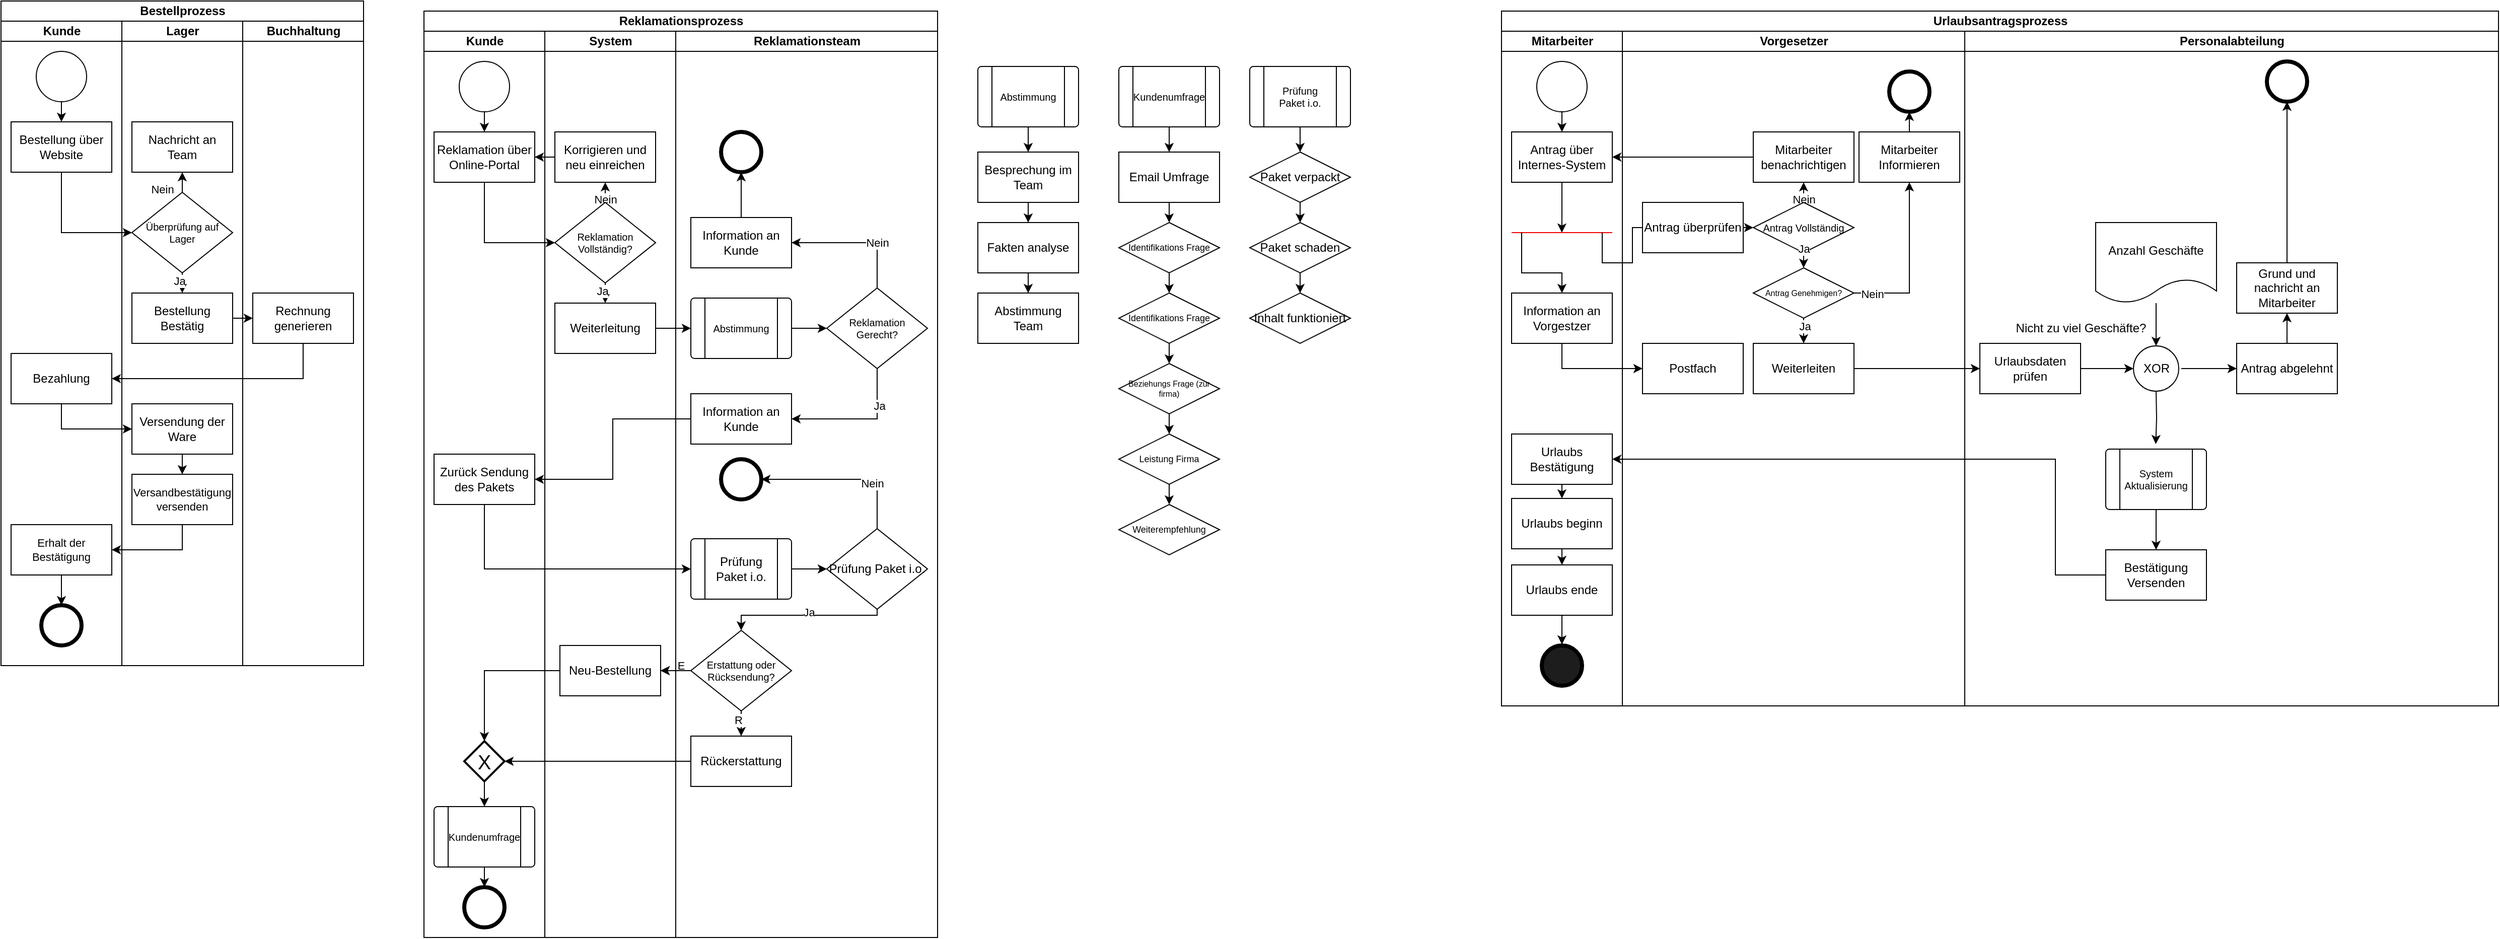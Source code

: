 <mxfile version="24.5.3" type="device">
  <diagram id="C5RBs43oDa-KdzZeNtuy" name="Page-1">
    <mxGraphModel dx="1134" dy="796" grid="1" gridSize="10" guides="1" tooltips="1" connect="1" arrows="1" fold="1" page="1" pageScale="1" pageWidth="827" pageHeight="1169" background="none" math="0" shadow="0">
      <root>
        <mxCell id="WIyWlLk6GJQsqaUBKTNV-0" />
        <mxCell id="WIyWlLk6GJQsqaUBKTNV-1" parent="WIyWlLk6GJQsqaUBKTNV-0" />
        <mxCell id="2GEWoy9SdsrAs0yON6EI-13" value="Bestellprozess" style="swimlane;childLayout=stackLayout;resizeParent=1;resizeParentMax=0;startSize=20;html=1;" parent="WIyWlLk6GJQsqaUBKTNV-1" vertex="1">
          <mxGeometry x="60.0" y="40" width="360" height="660" as="geometry" />
        </mxCell>
        <mxCell id="2GEWoy9SdsrAs0yON6EI-14" value="Kunde" style="swimlane;startSize=20;html=1;" parent="2GEWoy9SdsrAs0yON6EI-13" vertex="1">
          <mxGeometry y="20" width="120" height="640" as="geometry">
            <mxRectangle y="20" width="40" height="460" as="alternateBounds" />
          </mxGeometry>
        </mxCell>
        <mxCell id="2GEWoy9SdsrAs0yON6EI-22" style="edgeStyle=orthogonalEdgeStyle;rounded=0;orthogonalLoop=1;jettySize=auto;html=1;exitX=0.5;exitY=1;exitDx=0;exitDy=0;entryX=0.5;entryY=0;entryDx=0;entryDy=0;" parent="2GEWoy9SdsrAs0yON6EI-14" target="2GEWoy9SdsrAs0yON6EI-21" edge="1">
          <mxGeometry relative="1" as="geometry">
            <mxPoint x="60.0" y="80" as="sourcePoint" />
          </mxGeometry>
        </mxCell>
        <mxCell id="2GEWoy9SdsrAs0yON6EI-21" value="Bestellung über Website" style="rounded=0;whiteSpace=wrap;html=1;" parent="2GEWoy9SdsrAs0yON6EI-14" vertex="1">
          <mxGeometry x="10" y="100" width="100" height="50" as="geometry" />
        </mxCell>
        <mxCell id="2GEWoy9SdsrAs0yON6EI-26" value="" style="ellipse;whiteSpace=wrap;html=1;aspect=fixed;" parent="2GEWoy9SdsrAs0yON6EI-14" vertex="1">
          <mxGeometry x="35" y="30" width="50" height="50" as="geometry" />
        </mxCell>
        <mxCell id="2GEWoy9SdsrAs0yON6EI-38" value="Bezahlung" style="rounded=0;whiteSpace=wrap;html=1;" parent="2GEWoy9SdsrAs0yON6EI-14" vertex="1">
          <mxGeometry x="10" y="330" width="100" height="50" as="geometry" />
        </mxCell>
        <mxCell id="2GEWoy9SdsrAs0yON6EI-48" style="edgeStyle=orthogonalEdgeStyle;rounded=0;orthogonalLoop=1;jettySize=auto;html=1;exitX=0.5;exitY=1;exitDx=0;exitDy=0;entryX=0.5;entryY=0;entryDx=0;entryDy=0;" parent="2GEWoy9SdsrAs0yON6EI-14" source="2GEWoy9SdsrAs0yON6EI-45" target="2GEWoy9SdsrAs0yON6EI-47" edge="1">
          <mxGeometry relative="1" as="geometry" />
        </mxCell>
        <mxCell id="2GEWoy9SdsrAs0yON6EI-45" value="Erhalt der Bestätigung" style="rounded=0;whiteSpace=wrap;html=1;fontSize=11;" parent="2GEWoy9SdsrAs0yON6EI-14" vertex="1">
          <mxGeometry x="10" y="500" width="100" height="50" as="geometry" />
        </mxCell>
        <mxCell id="2GEWoy9SdsrAs0yON6EI-47" value="" style="ellipse;whiteSpace=wrap;html=1;aspect=fixed;labelBorderColor=default;strokeWidth=4;" parent="2GEWoy9SdsrAs0yON6EI-14" vertex="1">
          <mxGeometry x="40" y="580" width="40" height="40" as="geometry" />
        </mxCell>
        <mxCell id="2GEWoy9SdsrAs0yON6EI-15" value="Lager" style="swimlane;startSize=20;html=1;" parent="2GEWoy9SdsrAs0yON6EI-13" vertex="1">
          <mxGeometry x="120" y="20" width="120" height="640" as="geometry">
            <mxRectangle x="120" y="20" width="40" height="460" as="alternateBounds" />
          </mxGeometry>
        </mxCell>
        <mxCell id="2GEWoy9SdsrAs0yON6EI-30" style="edgeStyle=orthogonalEdgeStyle;rounded=0;orthogonalLoop=1;jettySize=auto;html=1;exitX=0.5;exitY=1;exitDx=0;exitDy=0;entryX=0.5;entryY=0;entryDx=0;entryDy=0;" parent="2GEWoy9SdsrAs0yON6EI-15" source="2GEWoy9SdsrAs0yON6EI-27" target="2GEWoy9SdsrAs0yON6EI-29" edge="1">
          <mxGeometry relative="1" as="geometry" />
        </mxCell>
        <mxCell id="2GEWoy9SdsrAs0yON6EI-31" value="Ja" style="edgeLabel;html=1;align=center;verticalAlign=middle;resizable=0;points=[];" parent="2GEWoy9SdsrAs0yON6EI-30" vertex="1" connectable="0">
          <mxGeometry x="-0.198" y="-3" relative="1" as="geometry">
            <mxPoint as="offset" />
          </mxGeometry>
        </mxCell>
        <mxCell id="2GEWoy9SdsrAs0yON6EI-33" style="edgeStyle=orthogonalEdgeStyle;rounded=0;orthogonalLoop=1;jettySize=auto;html=1;exitX=0.5;exitY=0;exitDx=0;exitDy=0;entryX=0.5;entryY=1;entryDx=0;entryDy=0;" parent="2GEWoy9SdsrAs0yON6EI-15" source="2GEWoy9SdsrAs0yON6EI-27" target="2GEWoy9SdsrAs0yON6EI-32" edge="1">
          <mxGeometry relative="1" as="geometry" />
        </mxCell>
        <mxCell id="2GEWoy9SdsrAs0yON6EI-34" value="Nein" style="edgeLabel;html=1;align=center;verticalAlign=middle;resizable=0;points=[];" parent="2GEWoy9SdsrAs0yON6EI-33" vertex="1" connectable="0">
          <mxGeometry x="-0.333" y="1" relative="1" as="geometry">
            <mxPoint x="-19" y="3" as="offset" />
          </mxGeometry>
        </mxCell>
        <mxCell id="2GEWoy9SdsrAs0yON6EI-27" value="Überprüfung auf Lager" style="rhombus;whiteSpace=wrap;html=1;fontSize=10;" parent="2GEWoy9SdsrAs0yON6EI-15" vertex="1">
          <mxGeometry x="10" y="170" width="100" height="80" as="geometry" />
        </mxCell>
        <mxCell id="2GEWoy9SdsrAs0yON6EI-29" value="Bestellung Bestätig" style="rounded=0;whiteSpace=wrap;html=1;" parent="2GEWoy9SdsrAs0yON6EI-15" vertex="1">
          <mxGeometry x="10" y="270" width="100" height="50" as="geometry" />
        </mxCell>
        <mxCell id="2GEWoy9SdsrAs0yON6EI-32" value="Nachricht an Team" style="rounded=0;whiteSpace=wrap;html=1;" parent="2GEWoy9SdsrAs0yON6EI-15" vertex="1">
          <mxGeometry x="10" y="100" width="100" height="50" as="geometry" />
        </mxCell>
        <mxCell id="2GEWoy9SdsrAs0yON6EI-44" style="edgeStyle=orthogonalEdgeStyle;rounded=0;orthogonalLoop=1;jettySize=auto;html=1;exitX=0.5;exitY=1;exitDx=0;exitDy=0;entryX=0.5;entryY=0;entryDx=0;entryDy=0;" parent="2GEWoy9SdsrAs0yON6EI-15" source="2GEWoy9SdsrAs0yON6EI-41" target="2GEWoy9SdsrAs0yON6EI-43" edge="1">
          <mxGeometry relative="1" as="geometry" />
        </mxCell>
        <mxCell id="2GEWoy9SdsrAs0yON6EI-41" value="Versendung der Ware" style="rounded=0;whiteSpace=wrap;html=1;" parent="2GEWoy9SdsrAs0yON6EI-15" vertex="1">
          <mxGeometry x="10" y="380" width="100" height="50" as="geometry" />
        </mxCell>
        <mxCell id="2GEWoy9SdsrAs0yON6EI-43" value="Versandbestätigung versenden" style="rounded=0;whiteSpace=wrap;html=1;fontSize=11;" parent="2GEWoy9SdsrAs0yON6EI-15" vertex="1">
          <mxGeometry x="10" y="450" width="100" height="50" as="geometry" />
        </mxCell>
        <mxCell id="2GEWoy9SdsrAs0yON6EI-16" value="Buchhaltung" style="swimlane;startSize=20;html=1;" parent="2GEWoy9SdsrAs0yON6EI-13" vertex="1">
          <mxGeometry x="240" y="20" width="120" height="640" as="geometry" />
        </mxCell>
        <mxCell id="2GEWoy9SdsrAs0yON6EI-36" value="Rechnung generieren" style="rounded=0;whiteSpace=wrap;html=1;" parent="2GEWoy9SdsrAs0yON6EI-16" vertex="1">
          <mxGeometry x="10" y="270" width="100" height="50" as="geometry" />
        </mxCell>
        <mxCell id="2GEWoy9SdsrAs0yON6EI-28" style="edgeStyle=orthogonalEdgeStyle;rounded=0;orthogonalLoop=1;jettySize=auto;html=1;exitX=0.5;exitY=1;exitDx=0;exitDy=0;entryX=0;entryY=0.5;entryDx=0;entryDy=0;" parent="2GEWoy9SdsrAs0yON6EI-13" source="2GEWoy9SdsrAs0yON6EI-21" target="2GEWoy9SdsrAs0yON6EI-27" edge="1">
          <mxGeometry relative="1" as="geometry" />
        </mxCell>
        <mxCell id="2GEWoy9SdsrAs0yON6EI-37" style="edgeStyle=orthogonalEdgeStyle;rounded=0;orthogonalLoop=1;jettySize=auto;html=1;exitX=1;exitY=0.5;exitDx=0;exitDy=0;entryX=0;entryY=0.5;entryDx=0;entryDy=0;" parent="2GEWoy9SdsrAs0yON6EI-13" source="2GEWoy9SdsrAs0yON6EI-29" target="2GEWoy9SdsrAs0yON6EI-36" edge="1">
          <mxGeometry relative="1" as="geometry" />
        </mxCell>
        <mxCell id="2GEWoy9SdsrAs0yON6EI-39" style="edgeStyle=orthogonalEdgeStyle;rounded=0;orthogonalLoop=1;jettySize=auto;html=1;exitX=0.5;exitY=1;exitDx=0;exitDy=0;entryX=1;entryY=0.5;entryDx=0;entryDy=0;" parent="2GEWoy9SdsrAs0yON6EI-13" source="2GEWoy9SdsrAs0yON6EI-36" target="2GEWoy9SdsrAs0yON6EI-38" edge="1">
          <mxGeometry relative="1" as="geometry" />
        </mxCell>
        <mxCell id="2GEWoy9SdsrAs0yON6EI-42" style="edgeStyle=orthogonalEdgeStyle;rounded=0;orthogonalLoop=1;jettySize=auto;html=1;exitX=0.5;exitY=1;exitDx=0;exitDy=0;entryX=0;entryY=0.5;entryDx=0;entryDy=0;" parent="2GEWoy9SdsrAs0yON6EI-13" source="2GEWoy9SdsrAs0yON6EI-38" target="2GEWoy9SdsrAs0yON6EI-41" edge="1">
          <mxGeometry relative="1" as="geometry" />
        </mxCell>
        <mxCell id="2GEWoy9SdsrAs0yON6EI-46" style="edgeStyle=orthogonalEdgeStyle;rounded=0;orthogonalLoop=1;jettySize=auto;html=1;exitX=0.5;exitY=1;exitDx=0;exitDy=0;entryX=1;entryY=0.5;entryDx=0;entryDy=0;" parent="2GEWoy9SdsrAs0yON6EI-13" source="2GEWoy9SdsrAs0yON6EI-43" target="2GEWoy9SdsrAs0yON6EI-45" edge="1">
          <mxGeometry relative="1" as="geometry" />
        </mxCell>
        <mxCell id="V7lyZfi6LJ3q_QlXbLma-1" value="Reklamationsprozess" style="swimlane;childLayout=stackLayout;resizeParent=1;resizeParentMax=0;startSize=20;html=1;" parent="WIyWlLk6GJQsqaUBKTNV-1" vertex="1">
          <mxGeometry x="480.0" y="50" width="510" height="920" as="geometry" />
        </mxCell>
        <mxCell id="V7lyZfi6LJ3q_QlXbLma-2" value="Kunde" style="swimlane;startSize=20;html=1;" parent="V7lyZfi6LJ3q_QlXbLma-1" vertex="1">
          <mxGeometry y="20" width="120" height="900" as="geometry">
            <mxRectangle y="20" width="40" height="460" as="alternateBounds" />
          </mxGeometry>
        </mxCell>
        <mxCell id="V7lyZfi6LJ3q_QlXbLma-3" style="edgeStyle=orthogonalEdgeStyle;rounded=0;orthogonalLoop=1;jettySize=auto;html=1;exitX=0.5;exitY=1;exitDx=0;exitDy=0;entryX=0.5;entryY=0;entryDx=0;entryDy=0;" parent="V7lyZfi6LJ3q_QlXbLma-2" target="V7lyZfi6LJ3q_QlXbLma-4" edge="1">
          <mxGeometry relative="1" as="geometry">
            <mxPoint x="60.0" y="80" as="sourcePoint" />
          </mxGeometry>
        </mxCell>
        <mxCell id="V7lyZfi6LJ3q_QlXbLma-4" value="Reklamation über Online-Portal" style="rounded=0;whiteSpace=wrap;html=1;" parent="V7lyZfi6LJ3q_QlXbLma-2" vertex="1">
          <mxGeometry x="10" y="100" width="100" height="50" as="geometry" />
        </mxCell>
        <mxCell id="V7lyZfi6LJ3q_QlXbLma-5" value="" style="ellipse;whiteSpace=wrap;html=1;aspect=fixed;" parent="V7lyZfi6LJ3q_QlXbLma-2" vertex="1">
          <mxGeometry x="35" y="30" width="50" height="50" as="geometry" />
        </mxCell>
        <mxCell id="V7lyZfi6LJ3q_QlXbLma-40" value="Zurück Sendung des Pakets" style="rounded=0;whiteSpace=wrap;html=1;" parent="V7lyZfi6LJ3q_QlXbLma-2" vertex="1">
          <mxGeometry x="10" y="420" width="100" height="50" as="geometry" />
        </mxCell>
        <mxCell id="V7lyZfi6LJ3q_QlXbLma-60" value="" style="group" parent="V7lyZfi6LJ3q_QlXbLma-2" vertex="1" connectable="0">
          <mxGeometry x="10.0" y="770" width="100" height="60" as="geometry" />
        </mxCell>
        <mxCell id="V7lyZfi6LJ3q_QlXbLma-0" value="" style="verticalLabelPosition=bottom;verticalAlign=top;html=1;shape=process;whiteSpace=wrap;rounded=1;size=0.14;arcSize=6;" parent="V7lyZfi6LJ3q_QlXbLma-60" vertex="1">
          <mxGeometry width="100" height="60" as="geometry" />
        </mxCell>
        <mxCell id="V7lyZfi6LJ3q_QlXbLma-59" value="Kundenumfrage" style="text;html=1;align=center;verticalAlign=middle;whiteSpace=wrap;rounded=0;fontSize=10;" parent="V7lyZfi6LJ3q_QlXbLma-60" vertex="1">
          <mxGeometry x="20" y="15" width="60" height="30" as="geometry" />
        </mxCell>
        <mxCell id="V7lyZfi6LJ3q_QlXbLma-68" style="edgeStyle=orthogonalEdgeStyle;rounded=0;orthogonalLoop=1;jettySize=auto;html=1;exitX=0.5;exitY=1;exitDx=0;exitDy=0;exitPerimeter=0;entryX=0.5;entryY=0;entryDx=0;entryDy=0;" parent="V7lyZfi6LJ3q_QlXbLma-2" source="V7lyZfi6LJ3q_QlXbLma-63" target="V7lyZfi6LJ3q_QlXbLma-0" edge="1">
          <mxGeometry relative="1" as="geometry" />
        </mxCell>
        <mxCell id="V7lyZfi6LJ3q_QlXbLma-63" value="X" style="strokeWidth=2;html=1;shape=mxgraph.flowchart.decision;whiteSpace=wrap;fontSize=20;" parent="V7lyZfi6LJ3q_QlXbLma-2" vertex="1">
          <mxGeometry x="40.0" y="705" width="40" height="40" as="geometry" />
        </mxCell>
        <mxCell id="V7lyZfi6LJ3q_QlXbLma-9" value="" style="ellipse;whiteSpace=wrap;html=1;aspect=fixed;labelBorderColor=default;strokeWidth=4;" parent="V7lyZfi6LJ3q_QlXbLma-2" vertex="1">
          <mxGeometry x="40" y="850" width="40" height="40" as="geometry" />
        </mxCell>
        <mxCell id="V7lyZfi6LJ3q_QlXbLma-69" style="edgeStyle=orthogonalEdgeStyle;rounded=0;orthogonalLoop=1;jettySize=auto;html=1;exitX=0.5;exitY=1;exitDx=0;exitDy=0;entryX=0.5;entryY=0;entryDx=0;entryDy=0;" parent="V7lyZfi6LJ3q_QlXbLma-2" source="V7lyZfi6LJ3q_QlXbLma-0" target="V7lyZfi6LJ3q_QlXbLma-9" edge="1">
          <mxGeometry relative="1" as="geometry" />
        </mxCell>
        <mxCell id="V7lyZfi6LJ3q_QlXbLma-10" value="System" style="swimlane;startSize=20;html=1;" parent="V7lyZfi6LJ3q_QlXbLma-1" vertex="1">
          <mxGeometry x="120" y="20" width="130" height="900" as="geometry">
            <mxRectangle x="120" y="20" width="40" height="460" as="alternateBounds" />
          </mxGeometry>
        </mxCell>
        <mxCell id="V7lyZfi6LJ3q_QlXbLma-11" style="edgeStyle=orthogonalEdgeStyle;rounded=0;orthogonalLoop=1;jettySize=auto;html=1;exitX=0.5;exitY=1;exitDx=0;exitDy=0;entryX=0.5;entryY=0;entryDx=0;entryDy=0;" parent="V7lyZfi6LJ3q_QlXbLma-10" source="V7lyZfi6LJ3q_QlXbLma-15" target="V7lyZfi6LJ3q_QlXbLma-16" edge="1">
          <mxGeometry relative="1" as="geometry" />
        </mxCell>
        <mxCell id="V7lyZfi6LJ3q_QlXbLma-12" value="Ja" style="edgeLabel;html=1;align=center;verticalAlign=middle;resizable=0;points=[];" parent="V7lyZfi6LJ3q_QlXbLma-11" vertex="1" connectable="0">
          <mxGeometry x="-0.198" y="-3" relative="1" as="geometry">
            <mxPoint as="offset" />
          </mxGeometry>
        </mxCell>
        <mxCell id="V7lyZfi6LJ3q_QlXbLma-13" style="edgeStyle=orthogonalEdgeStyle;rounded=0;orthogonalLoop=1;jettySize=auto;html=1;exitX=0.5;exitY=0;exitDx=0;exitDy=0;entryX=0.5;entryY=1;entryDx=0;entryDy=0;" parent="V7lyZfi6LJ3q_QlXbLma-10" source="V7lyZfi6LJ3q_QlXbLma-15" target="V7lyZfi6LJ3q_QlXbLma-17" edge="1">
          <mxGeometry relative="1" as="geometry" />
        </mxCell>
        <mxCell id="V7lyZfi6LJ3q_QlXbLma-14" value="Nein" style="edgeLabel;html=1;align=center;verticalAlign=middle;resizable=0;points=[];" parent="V7lyZfi6LJ3q_QlXbLma-13" vertex="1" connectable="0">
          <mxGeometry x="-0.333" y="1" relative="1" as="geometry">
            <mxPoint x="1" y="3" as="offset" />
          </mxGeometry>
        </mxCell>
        <mxCell id="V7lyZfi6LJ3q_QlXbLma-15" value="Reklamation Vollständig?" style="rhombus;whiteSpace=wrap;html=1;fontSize=10;" parent="V7lyZfi6LJ3q_QlXbLma-10" vertex="1">
          <mxGeometry x="10" y="170" width="100" height="80" as="geometry" />
        </mxCell>
        <mxCell id="V7lyZfi6LJ3q_QlXbLma-16" value="Weiterleitung" style="rounded=0;whiteSpace=wrap;html=1;" parent="V7lyZfi6LJ3q_QlXbLma-10" vertex="1">
          <mxGeometry x="10" y="270" width="100" height="50" as="geometry" />
        </mxCell>
        <mxCell id="V7lyZfi6LJ3q_QlXbLma-17" value="Korrigieren und neu einreichen" style="rounded=0;whiteSpace=wrap;html=1;" parent="V7lyZfi6LJ3q_QlXbLma-10" vertex="1">
          <mxGeometry x="10" y="100" width="100" height="50" as="geometry" />
        </mxCell>
        <mxCell id="V7lyZfi6LJ3q_QlXbLma-46" value="Neu-Bestellung" style="rounded=0;whiteSpace=wrap;html=1;" parent="V7lyZfi6LJ3q_QlXbLma-10" vertex="1">
          <mxGeometry x="15" y="610" width="100" height="50" as="geometry" />
        </mxCell>
        <mxCell id="V7lyZfi6LJ3q_QlXbLma-23" style="edgeStyle=orthogonalEdgeStyle;rounded=0;orthogonalLoop=1;jettySize=auto;html=1;exitX=0.5;exitY=1;exitDx=0;exitDy=0;entryX=0;entryY=0.5;entryDx=0;entryDy=0;" parent="V7lyZfi6LJ3q_QlXbLma-1" source="V7lyZfi6LJ3q_QlXbLma-4" target="V7lyZfi6LJ3q_QlXbLma-15" edge="1">
          <mxGeometry relative="1" as="geometry" />
        </mxCell>
        <mxCell id="V7lyZfi6LJ3q_QlXbLma-28" style="edgeStyle=orthogonalEdgeStyle;rounded=0;orthogonalLoop=1;jettySize=auto;html=1;entryX=1;entryY=0.5;entryDx=0;entryDy=0;" parent="V7lyZfi6LJ3q_QlXbLma-1" source="V7lyZfi6LJ3q_QlXbLma-17" target="V7lyZfi6LJ3q_QlXbLma-4" edge="1">
          <mxGeometry relative="1" as="geometry" />
        </mxCell>
        <mxCell id="V7lyZfi6LJ3q_QlXbLma-41" style="edgeStyle=orthogonalEdgeStyle;rounded=0;orthogonalLoop=1;jettySize=auto;html=1;entryX=1;entryY=0.5;entryDx=0;entryDy=0;" parent="V7lyZfi6LJ3q_QlXbLma-1" source="V7lyZfi6LJ3q_QlXbLma-35" target="V7lyZfi6LJ3q_QlXbLma-40" edge="1">
          <mxGeometry relative="1" as="geometry" />
        </mxCell>
        <mxCell id="V7lyZfi6LJ3q_QlXbLma-47" style="edgeStyle=orthogonalEdgeStyle;rounded=0;orthogonalLoop=1;jettySize=auto;html=1;entryX=1;entryY=0.5;entryDx=0;entryDy=0;" parent="V7lyZfi6LJ3q_QlXbLma-1" source="V7lyZfi6LJ3q_QlXbLma-39" target="V7lyZfi6LJ3q_QlXbLma-46" edge="1">
          <mxGeometry relative="1" as="geometry" />
        </mxCell>
        <mxCell id="V7lyZfi6LJ3q_QlXbLma-51" value="E" style="edgeLabel;html=1;align=center;verticalAlign=middle;resizable=0;points=[];" parent="V7lyZfi6LJ3q_QlXbLma-47" vertex="1" connectable="0">
          <mxGeometry x="0.068" y="-1" relative="1" as="geometry">
            <mxPoint x="3" y="-6" as="offset" />
          </mxGeometry>
        </mxCell>
        <mxCell id="V7lyZfi6LJ3q_QlXbLma-66" style="edgeStyle=orthogonalEdgeStyle;rounded=0;orthogonalLoop=1;jettySize=auto;html=1;exitX=0;exitY=0.5;exitDx=0;exitDy=0;entryX=1;entryY=0.5;entryDx=0;entryDy=0;entryPerimeter=0;" parent="V7lyZfi6LJ3q_QlXbLma-1" source="V7lyZfi6LJ3q_QlXbLma-45" target="V7lyZfi6LJ3q_QlXbLma-63" edge="1">
          <mxGeometry relative="1" as="geometry" />
        </mxCell>
        <mxCell id="V7lyZfi6LJ3q_QlXbLma-67" style="edgeStyle=orthogonalEdgeStyle;rounded=0;orthogonalLoop=1;jettySize=auto;html=1;exitX=0;exitY=0.5;exitDx=0;exitDy=0;entryX=0.5;entryY=0;entryDx=0;entryDy=0;entryPerimeter=0;" parent="V7lyZfi6LJ3q_QlXbLma-1" source="V7lyZfi6LJ3q_QlXbLma-46" target="V7lyZfi6LJ3q_QlXbLma-63" edge="1">
          <mxGeometry relative="1" as="geometry" />
        </mxCell>
        <mxCell id="V7lyZfi6LJ3q_QlXbLma-75" style="edgeStyle=orthogonalEdgeStyle;rounded=0;orthogonalLoop=1;jettySize=auto;html=1;exitX=1;exitY=0.5;exitDx=0;exitDy=0;entryX=0;entryY=0.5;entryDx=0;entryDy=0;" parent="V7lyZfi6LJ3q_QlXbLma-1" source="V7lyZfi6LJ3q_QlXbLma-16" target="V7lyZfi6LJ3q_QlXbLma-71" edge="1">
          <mxGeometry relative="1" as="geometry" />
        </mxCell>
        <mxCell id="V7lyZfi6LJ3q_QlXbLma-139" style="edgeStyle=orthogonalEdgeStyle;rounded=0;orthogonalLoop=1;jettySize=auto;html=1;exitX=0.5;exitY=1;exitDx=0;exitDy=0;entryX=0;entryY=0.5;entryDx=0;entryDy=0;" parent="V7lyZfi6LJ3q_QlXbLma-1" source="V7lyZfi6LJ3q_QlXbLma-40" target="V7lyZfi6LJ3q_QlXbLma-106" edge="1">
          <mxGeometry relative="1" as="geometry" />
        </mxCell>
        <mxCell id="V7lyZfi6LJ3q_QlXbLma-21" value="Reklamationsteam" style="swimlane;startSize=20;html=1;" parent="V7lyZfi6LJ3q_QlXbLma-1" vertex="1">
          <mxGeometry x="250" y="20" width="260" height="900" as="geometry" />
        </mxCell>
        <mxCell id="V7lyZfi6LJ3q_QlXbLma-32" style="edgeStyle=orthogonalEdgeStyle;rounded=0;orthogonalLoop=1;jettySize=auto;html=1;exitX=0.5;exitY=0;exitDx=0;exitDy=0;entryX=1;entryY=0.5;entryDx=0;entryDy=0;" parent="V7lyZfi6LJ3q_QlXbLma-21" source="V7lyZfi6LJ3q_QlXbLma-29" target="V7lyZfi6LJ3q_QlXbLma-31" edge="1">
          <mxGeometry relative="1" as="geometry" />
        </mxCell>
        <mxCell id="V7lyZfi6LJ3q_QlXbLma-56" value="Nein" style="edgeLabel;html=1;align=center;verticalAlign=middle;resizable=0;points=[];" parent="V7lyZfi6LJ3q_QlXbLma-32" vertex="1" connectable="0">
          <mxGeometry x="-0.088" y="3" relative="1" as="geometry">
            <mxPoint x="14" y="-3" as="offset" />
          </mxGeometry>
        </mxCell>
        <mxCell id="V7lyZfi6LJ3q_QlXbLma-36" style="edgeStyle=orthogonalEdgeStyle;rounded=0;orthogonalLoop=1;jettySize=auto;html=1;entryX=1;entryY=0.5;entryDx=0;entryDy=0;exitX=0.5;exitY=1;exitDx=0;exitDy=0;" parent="V7lyZfi6LJ3q_QlXbLma-21" source="V7lyZfi6LJ3q_QlXbLma-29" target="V7lyZfi6LJ3q_QlXbLma-35" edge="1">
          <mxGeometry relative="1" as="geometry" />
        </mxCell>
        <mxCell id="V7lyZfi6LJ3q_QlXbLma-57" value="Ja" style="edgeLabel;html=1;align=center;verticalAlign=middle;resizable=0;points=[];" parent="V7lyZfi6LJ3q_QlXbLma-36" vertex="1" connectable="0">
          <mxGeometry x="-0.454" y="2" relative="1" as="geometry">
            <mxPoint as="offset" />
          </mxGeometry>
        </mxCell>
        <mxCell id="V7lyZfi6LJ3q_QlXbLma-29" value="Reklamation Gerecht?" style="rhombus;whiteSpace=wrap;html=1;fontSize=10;" parent="V7lyZfi6LJ3q_QlXbLma-21" vertex="1">
          <mxGeometry x="150" y="255" width="100" height="80" as="geometry" />
        </mxCell>
        <mxCell id="V7lyZfi6LJ3q_QlXbLma-34" style="edgeStyle=orthogonalEdgeStyle;rounded=0;orthogonalLoop=1;jettySize=auto;html=1;entryX=0.5;entryY=1;entryDx=0;entryDy=0;" parent="V7lyZfi6LJ3q_QlXbLma-21" source="V7lyZfi6LJ3q_QlXbLma-31" target="V7lyZfi6LJ3q_QlXbLma-33" edge="1">
          <mxGeometry relative="1" as="geometry">
            <mxPoint x="65.0" y="150" as="targetPoint" />
          </mxGeometry>
        </mxCell>
        <mxCell id="V7lyZfi6LJ3q_QlXbLma-31" value="Information an Kunde" style="rounded=0;whiteSpace=wrap;html=1;" parent="V7lyZfi6LJ3q_QlXbLma-21" vertex="1">
          <mxGeometry x="15" y="185" width="100" height="50" as="geometry" />
        </mxCell>
        <mxCell id="V7lyZfi6LJ3q_QlXbLma-33" value="" style="ellipse;whiteSpace=wrap;html=1;aspect=fixed;labelBorderColor=default;strokeWidth=4;" parent="V7lyZfi6LJ3q_QlXbLma-21" vertex="1">
          <mxGeometry x="45" y="100" width="40" height="40" as="geometry" />
        </mxCell>
        <mxCell id="V7lyZfi6LJ3q_QlXbLma-35" value="Information an Kunde" style="rounded=0;whiteSpace=wrap;html=1;" parent="V7lyZfi6LJ3q_QlXbLma-21" vertex="1">
          <mxGeometry x="15" y="360" width="100" height="50" as="geometry" />
        </mxCell>
        <mxCell id="V7lyZfi6LJ3q_QlXbLma-48" style="edgeStyle=orthogonalEdgeStyle;rounded=0;orthogonalLoop=1;jettySize=auto;html=1;exitX=0.5;exitY=1;exitDx=0;exitDy=0;entryX=0.5;entryY=0;entryDx=0;entryDy=0;" parent="V7lyZfi6LJ3q_QlXbLma-21" source="V7lyZfi6LJ3q_QlXbLma-44" target="V7lyZfi6LJ3q_QlXbLma-39" edge="1">
          <mxGeometry relative="1" as="geometry">
            <Array as="points">
              <mxPoint x="200" y="580" />
              <mxPoint x="65" y="580" />
            </Array>
          </mxGeometry>
        </mxCell>
        <mxCell id="V7lyZfi6LJ3q_QlXbLma-52" value="Ja" style="edgeLabel;html=1;align=center;verticalAlign=middle;resizable=0;points=[];" parent="V7lyZfi6LJ3q_QlXbLma-48" vertex="1" connectable="0">
          <mxGeometry x="-0.048" y="-3" relative="1" as="geometry">
            <mxPoint as="offset" />
          </mxGeometry>
        </mxCell>
        <mxCell id="V7lyZfi6LJ3q_QlXbLma-54" style="edgeStyle=orthogonalEdgeStyle;rounded=0;orthogonalLoop=1;jettySize=auto;html=1;exitX=0.5;exitY=0;exitDx=0;exitDy=0;entryX=1;entryY=0.5;entryDx=0;entryDy=0;" parent="V7lyZfi6LJ3q_QlXbLma-21" source="V7lyZfi6LJ3q_QlXbLma-44" target="V7lyZfi6LJ3q_QlXbLma-53" edge="1">
          <mxGeometry relative="1" as="geometry">
            <Array as="points">
              <mxPoint x="200" y="445" />
            </Array>
          </mxGeometry>
        </mxCell>
        <mxCell id="V7lyZfi6LJ3q_QlXbLma-55" value="Nein" style="edgeLabel;html=1;align=center;verticalAlign=middle;resizable=0;points=[];" parent="V7lyZfi6LJ3q_QlXbLma-54" vertex="1" connectable="0">
          <mxGeometry x="-0.341" y="4" relative="1" as="geometry">
            <mxPoint as="offset" />
          </mxGeometry>
        </mxCell>
        <mxCell id="V7lyZfi6LJ3q_QlXbLma-44" value="&lt;span style=&quot;font-size: 12px;&quot;&gt;Prüfung Paket i.o.&lt;/span&gt;" style="rhombus;whiteSpace=wrap;html=1;fontSize=10;" parent="V7lyZfi6LJ3q_QlXbLma-21" vertex="1">
          <mxGeometry x="150" y="494" width="100" height="80" as="geometry" />
        </mxCell>
        <mxCell id="V7lyZfi6LJ3q_QlXbLma-49" style="edgeStyle=orthogonalEdgeStyle;rounded=0;orthogonalLoop=1;jettySize=auto;html=1;exitX=0.5;exitY=1;exitDx=0;exitDy=0;entryX=0.5;entryY=0;entryDx=0;entryDy=0;" parent="V7lyZfi6LJ3q_QlXbLma-21" source="V7lyZfi6LJ3q_QlXbLma-39" target="V7lyZfi6LJ3q_QlXbLma-45" edge="1">
          <mxGeometry relative="1" as="geometry" />
        </mxCell>
        <mxCell id="V7lyZfi6LJ3q_QlXbLma-50" value="R" style="edgeLabel;html=1;align=center;verticalAlign=middle;resizable=0;points=[];" parent="V7lyZfi6LJ3q_QlXbLma-49" vertex="1" connectable="0">
          <mxGeometry x="-0.317" y="-3" relative="1" as="geometry">
            <mxPoint as="offset" />
          </mxGeometry>
        </mxCell>
        <mxCell id="V7lyZfi6LJ3q_QlXbLma-39" value="Erstattung oder Rücksendung?" style="rhombus;whiteSpace=wrap;html=1;fontSize=10;" parent="V7lyZfi6LJ3q_QlXbLma-21" vertex="1">
          <mxGeometry x="15" y="595" width="100" height="80" as="geometry" />
        </mxCell>
        <mxCell id="V7lyZfi6LJ3q_QlXbLma-45" value="Rückerstattung" style="rounded=0;whiteSpace=wrap;html=1;" parent="V7lyZfi6LJ3q_QlXbLma-21" vertex="1">
          <mxGeometry x="15" y="700" width="100" height="50" as="geometry" />
        </mxCell>
        <mxCell id="V7lyZfi6LJ3q_QlXbLma-53" value="" style="ellipse;whiteSpace=wrap;html=1;aspect=fixed;labelBorderColor=default;strokeWidth=4;" parent="V7lyZfi6LJ3q_QlXbLma-21" vertex="1">
          <mxGeometry x="45" y="425" width="40" height="40" as="geometry" />
        </mxCell>
        <mxCell id="V7lyZfi6LJ3q_QlXbLma-70" value="" style="group" parent="V7lyZfi6LJ3q_QlXbLma-21" vertex="1" connectable="0">
          <mxGeometry x="15" y="270" width="100" height="60" as="geometry" />
        </mxCell>
        <mxCell id="V7lyZfi6LJ3q_QlXbLma-71" value="" style="verticalLabelPosition=bottom;verticalAlign=top;html=1;shape=process;whiteSpace=wrap;rounded=1;size=0.14;arcSize=6;" parent="V7lyZfi6LJ3q_QlXbLma-70" vertex="1">
          <mxGeometry y="-5" width="100" height="60" as="geometry" />
        </mxCell>
        <mxCell id="V7lyZfi6LJ3q_QlXbLma-72" value="Abstimmung" style="text;html=1;align=center;verticalAlign=middle;whiteSpace=wrap;rounded=0;fontSize=10;" parent="V7lyZfi6LJ3q_QlXbLma-70" vertex="1">
          <mxGeometry x="20" y="10" width="60" height="30" as="geometry" />
        </mxCell>
        <mxCell id="V7lyZfi6LJ3q_QlXbLma-78" style="edgeStyle=orthogonalEdgeStyle;rounded=0;orthogonalLoop=1;jettySize=auto;html=1;exitX=1;exitY=0.5;exitDx=0;exitDy=0;entryX=0;entryY=0.5;entryDx=0;entryDy=0;" parent="V7lyZfi6LJ3q_QlXbLma-21" source="V7lyZfi6LJ3q_QlXbLma-71" target="V7lyZfi6LJ3q_QlXbLma-29" edge="1">
          <mxGeometry relative="1" as="geometry" />
        </mxCell>
        <mxCell id="V7lyZfi6LJ3q_QlXbLma-105" value="" style="group" parent="V7lyZfi6LJ3q_QlXbLma-21" vertex="1" connectable="0">
          <mxGeometry x="15.0" y="504" width="100" height="60" as="geometry" />
        </mxCell>
        <mxCell id="V7lyZfi6LJ3q_QlXbLma-106" value="" style="verticalLabelPosition=bottom;verticalAlign=top;html=1;shape=process;whiteSpace=wrap;rounded=1;size=0.14;arcSize=6;" parent="V7lyZfi6LJ3q_QlXbLma-105" vertex="1">
          <mxGeometry width="100" height="60" as="geometry" />
        </mxCell>
        <mxCell id="V7lyZfi6LJ3q_QlXbLma-107" value="&lt;span style=&quot;font-size: 12px;&quot;&gt;Prüfung Paket i.o.&lt;/span&gt;" style="text;html=1;align=center;verticalAlign=middle;whiteSpace=wrap;rounded=0;fontSize=10;" parent="V7lyZfi6LJ3q_QlXbLma-105" vertex="1">
          <mxGeometry x="20" y="15" width="60" height="30" as="geometry" />
        </mxCell>
        <mxCell id="V7lyZfi6LJ3q_QlXbLma-138" style="edgeStyle=orthogonalEdgeStyle;rounded=0;orthogonalLoop=1;jettySize=auto;html=1;exitX=1;exitY=0.5;exitDx=0;exitDy=0;entryX=0;entryY=0.5;entryDx=0;entryDy=0;" parent="V7lyZfi6LJ3q_QlXbLma-21" source="V7lyZfi6LJ3q_QlXbLma-106" target="V7lyZfi6LJ3q_QlXbLma-44" edge="1">
          <mxGeometry relative="1" as="geometry" />
        </mxCell>
        <mxCell id="V7lyZfi6LJ3q_QlXbLma-140" value="" style="edgeStyle=orthogonalEdgeStyle;rounded=0;orthogonalLoop=1;jettySize=auto;html=1;" parent="V7lyZfi6LJ3q_QlXbLma-1" source="V7lyZfi6LJ3q_QlXbLma-39" target="V7lyZfi6LJ3q_QlXbLma-46" edge="1">
          <mxGeometry relative="1" as="geometry" />
        </mxCell>
        <mxCell id="V7lyZfi6LJ3q_QlXbLma-79" value="" style="ellipse;whiteSpace=wrap;html=1;aspect=fixed;" parent="WIyWlLk6GJQsqaUBKTNV-1" vertex="1">
          <mxGeometry x="1060.0" y="110" width="50" height="50" as="geometry" />
        </mxCell>
        <mxCell id="V7lyZfi6LJ3q_QlXbLma-81" value="" style="group" parent="WIyWlLk6GJQsqaUBKTNV-1" vertex="1" connectable="0">
          <mxGeometry x="1030.0" y="110" width="100" height="60" as="geometry" />
        </mxCell>
        <mxCell id="V7lyZfi6LJ3q_QlXbLma-82" value="" style="verticalLabelPosition=bottom;verticalAlign=top;html=1;shape=process;whiteSpace=wrap;rounded=1;size=0.14;arcSize=6;" parent="V7lyZfi6LJ3q_QlXbLma-81" vertex="1">
          <mxGeometry y="-5" width="100" height="60" as="geometry" />
        </mxCell>
        <mxCell id="V7lyZfi6LJ3q_QlXbLma-83" value="Abstimmung" style="text;html=1;align=center;verticalAlign=middle;whiteSpace=wrap;rounded=0;fontSize=10;" parent="V7lyZfi6LJ3q_QlXbLma-81" vertex="1">
          <mxGeometry x="20" y="10" width="60" height="30" as="geometry" />
        </mxCell>
        <mxCell id="V7lyZfi6LJ3q_QlXbLma-89" style="edgeStyle=orthogonalEdgeStyle;rounded=0;orthogonalLoop=1;jettySize=auto;html=1;exitX=0.5;exitY=1;exitDx=0;exitDy=0;entryX=0.5;entryY=0;entryDx=0;entryDy=0;" parent="WIyWlLk6GJQsqaUBKTNV-1" source="V7lyZfi6LJ3q_QlXbLma-84" target="V7lyZfi6LJ3q_QlXbLma-85" edge="1">
          <mxGeometry relative="1" as="geometry" />
        </mxCell>
        <mxCell id="V7lyZfi6LJ3q_QlXbLma-84" value="Besprechung im Team" style="rounded=0;whiteSpace=wrap;html=1;" parent="WIyWlLk6GJQsqaUBKTNV-1" vertex="1">
          <mxGeometry x="1030.0" y="190" width="100" height="50" as="geometry" />
        </mxCell>
        <mxCell id="V7lyZfi6LJ3q_QlXbLma-90" style="edgeStyle=orthogonalEdgeStyle;rounded=0;orthogonalLoop=1;jettySize=auto;html=1;exitX=0.5;exitY=1;exitDx=0;exitDy=0;entryX=0.5;entryY=0;entryDx=0;entryDy=0;" parent="WIyWlLk6GJQsqaUBKTNV-1" source="V7lyZfi6LJ3q_QlXbLma-85" target="V7lyZfi6LJ3q_QlXbLma-86" edge="1">
          <mxGeometry relative="1" as="geometry" />
        </mxCell>
        <mxCell id="V7lyZfi6LJ3q_QlXbLma-85" value="Fakten analyse" style="rounded=0;whiteSpace=wrap;html=1;" parent="WIyWlLk6GJQsqaUBKTNV-1" vertex="1">
          <mxGeometry x="1030.0" y="260" width="100" height="50" as="geometry" />
        </mxCell>
        <mxCell id="V7lyZfi6LJ3q_QlXbLma-86" value="Abstimmung Team" style="rounded=0;whiteSpace=wrap;html=1;" parent="WIyWlLk6GJQsqaUBKTNV-1" vertex="1">
          <mxGeometry x="1030.0" y="330" width="100" height="50" as="geometry" />
        </mxCell>
        <mxCell id="V7lyZfi6LJ3q_QlXbLma-88" style="edgeStyle=orthogonalEdgeStyle;rounded=0;orthogonalLoop=1;jettySize=auto;html=1;exitX=0.5;exitY=1;exitDx=0;exitDy=0;entryX=0.5;entryY=0;entryDx=0;entryDy=0;" parent="WIyWlLk6GJQsqaUBKTNV-1" source="V7lyZfi6LJ3q_QlXbLma-82" target="V7lyZfi6LJ3q_QlXbLma-84" edge="1">
          <mxGeometry relative="1" as="geometry" />
        </mxCell>
        <mxCell id="V7lyZfi6LJ3q_QlXbLma-91" value="" style="ellipse;whiteSpace=wrap;html=1;aspect=fixed;" parent="WIyWlLk6GJQsqaUBKTNV-1" vertex="1">
          <mxGeometry x="1200.0" y="110" width="50" height="50" as="geometry" />
        </mxCell>
        <mxCell id="V7lyZfi6LJ3q_QlXbLma-92" value="" style="group" parent="WIyWlLk6GJQsqaUBKTNV-1" vertex="1" connectable="0">
          <mxGeometry x="1170.0" y="110" width="100" height="60" as="geometry" />
        </mxCell>
        <mxCell id="V7lyZfi6LJ3q_QlXbLma-93" value="" style="verticalLabelPosition=bottom;verticalAlign=top;html=1;shape=process;whiteSpace=wrap;rounded=1;size=0.14;arcSize=6;" parent="V7lyZfi6LJ3q_QlXbLma-92" vertex="1">
          <mxGeometry y="-5" width="100" height="60" as="geometry" />
        </mxCell>
        <mxCell id="V7lyZfi6LJ3q_QlXbLma-94" value="Kundenumfrage" style="text;html=1;align=center;verticalAlign=middle;whiteSpace=wrap;rounded=0;fontSize=10;" parent="V7lyZfi6LJ3q_QlXbLma-92" vertex="1">
          <mxGeometry x="20" y="10" width="60" height="30" as="geometry" />
        </mxCell>
        <mxCell id="V7lyZfi6LJ3q_QlXbLma-95" style="edgeStyle=orthogonalEdgeStyle;rounded=0;orthogonalLoop=1;jettySize=auto;html=1;exitX=0.5;exitY=1;exitDx=0;exitDy=0;entryX=0.5;entryY=0;entryDx=0;entryDy=0;" parent="WIyWlLk6GJQsqaUBKTNV-1" source="V7lyZfi6LJ3q_QlXbLma-96" edge="1">
          <mxGeometry relative="1" as="geometry">
            <mxPoint x="1220.0" y="260" as="targetPoint" />
          </mxGeometry>
        </mxCell>
        <mxCell id="V7lyZfi6LJ3q_QlXbLma-96" value="Email Umfrage" style="rounded=0;whiteSpace=wrap;html=1;" parent="WIyWlLk6GJQsqaUBKTNV-1" vertex="1">
          <mxGeometry x="1170.0" y="190" width="100" height="50" as="geometry" />
        </mxCell>
        <mxCell id="V7lyZfi6LJ3q_QlXbLma-100" style="edgeStyle=orthogonalEdgeStyle;rounded=0;orthogonalLoop=1;jettySize=auto;html=1;exitX=0.5;exitY=1;exitDx=0;exitDy=0;entryX=0.5;entryY=0;entryDx=0;entryDy=0;" parent="WIyWlLk6GJQsqaUBKTNV-1" source="V7lyZfi6LJ3q_QlXbLma-93" target="V7lyZfi6LJ3q_QlXbLma-96" edge="1">
          <mxGeometry relative="1" as="geometry" />
        </mxCell>
        <mxCell id="V7lyZfi6LJ3q_QlXbLma-108" value="" style="ellipse;whiteSpace=wrap;html=1;aspect=fixed;" parent="WIyWlLk6GJQsqaUBKTNV-1" vertex="1">
          <mxGeometry x="1330.0" y="110" width="50" height="50" as="geometry" />
        </mxCell>
        <mxCell id="V7lyZfi6LJ3q_QlXbLma-109" value="" style="group" parent="WIyWlLk6GJQsqaUBKTNV-1" vertex="1" connectable="0">
          <mxGeometry x="1300.0" y="110" width="100" height="60" as="geometry" />
        </mxCell>
        <mxCell id="V7lyZfi6LJ3q_QlXbLma-110" value="" style="verticalLabelPosition=bottom;verticalAlign=top;html=1;shape=process;whiteSpace=wrap;rounded=1;size=0.14;arcSize=6;" parent="V7lyZfi6LJ3q_QlXbLma-109" vertex="1">
          <mxGeometry y="-5" width="100" height="60" as="geometry" />
        </mxCell>
        <mxCell id="V7lyZfi6LJ3q_QlXbLma-111" value="Prüfung Paket i.o." style="text;html=1;align=center;verticalAlign=middle;whiteSpace=wrap;rounded=0;fontSize=10;" parent="V7lyZfi6LJ3q_QlXbLma-109" vertex="1">
          <mxGeometry x="20" y="10" width="60" height="30" as="geometry" />
        </mxCell>
        <mxCell id="V7lyZfi6LJ3q_QlXbLma-117" style="edgeStyle=orthogonalEdgeStyle;rounded=0;orthogonalLoop=1;jettySize=auto;html=1;exitX=0.5;exitY=1;exitDx=0;exitDy=0;entryX=0.5;entryY=0;entryDx=0;entryDy=0;" parent="WIyWlLk6GJQsqaUBKTNV-1" source="V7lyZfi6LJ3q_QlXbLma-110" edge="1">
          <mxGeometry relative="1" as="geometry">
            <mxPoint x="1350.0" y="190" as="targetPoint" />
          </mxGeometry>
        </mxCell>
        <mxCell id="V7lyZfi6LJ3q_QlXbLma-129" style="edgeStyle=orthogonalEdgeStyle;rounded=0;orthogonalLoop=1;jettySize=auto;html=1;exitX=0.5;exitY=1;exitDx=0;exitDy=0;entryX=0.5;entryY=0;entryDx=0;entryDy=0;" parent="WIyWlLk6GJQsqaUBKTNV-1" source="V7lyZfi6LJ3q_QlXbLma-122" target="V7lyZfi6LJ3q_QlXbLma-124" edge="1">
          <mxGeometry relative="1" as="geometry" />
        </mxCell>
        <mxCell id="V7lyZfi6LJ3q_QlXbLma-122" value="&lt;span style=&quot;font-size: 9px;&quot;&gt;Identifikations Frage&lt;/span&gt;" style="rhombus;whiteSpace=wrap;html=1;fontSize=9;" parent="WIyWlLk6GJQsqaUBKTNV-1" vertex="1">
          <mxGeometry x="1170" y="330" width="100" height="50" as="geometry" />
        </mxCell>
        <mxCell id="V7lyZfi6LJ3q_QlXbLma-128" style="edgeStyle=orthogonalEdgeStyle;rounded=0;orthogonalLoop=1;jettySize=auto;html=1;exitX=0.5;exitY=1;exitDx=0;exitDy=0;entryX=0.5;entryY=0;entryDx=0;entryDy=0;" parent="WIyWlLk6GJQsqaUBKTNV-1" source="V7lyZfi6LJ3q_QlXbLma-123" target="V7lyZfi6LJ3q_QlXbLma-122" edge="1">
          <mxGeometry relative="1" as="geometry" />
        </mxCell>
        <mxCell id="V7lyZfi6LJ3q_QlXbLma-123" value="&lt;span style=&quot;font-size: 9px;&quot;&gt;Identifikations Frage&lt;/span&gt;" style="rhombus;whiteSpace=wrap;html=1;fontSize=9;" parent="WIyWlLk6GJQsqaUBKTNV-1" vertex="1">
          <mxGeometry x="1170" y="260" width="100" height="50" as="geometry" />
        </mxCell>
        <mxCell id="V7lyZfi6LJ3q_QlXbLma-130" style="edgeStyle=orthogonalEdgeStyle;rounded=0;orthogonalLoop=1;jettySize=auto;html=1;exitX=0.5;exitY=1;exitDx=0;exitDy=0;entryX=0.5;entryY=0;entryDx=0;entryDy=0;" parent="WIyWlLk6GJQsqaUBKTNV-1" source="V7lyZfi6LJ3q_QlXbLma-124" target="V7lyZfi6LJ3q_QlXbLma-125" edge="1">
          <mxGeometry relative="1" as="geometry" />
        </mxCell>
        <mxCell id="V7lyZfi6LJ3q_QlXbLma-124" value="&lt;span style=&quot;font-size: 8px;&quot;&gt;Beziehungs Frage (zur firma)&lt;/span&gt;" style="rhombus;whiteSpace=wrap;html=1;fontSize=8;" parent="WIyWlLk6GJQsqaUBKTNV-1" vertex="1">
          <mxGeometry x="1170" y="400" width="100" height="50" as="geometry" />
        </mxCell>
        <mxCell id="V7lyZfi6LJ3q_QlXbLma-131" style="edgeStyle=orthogonalEdgeStyle;rounded=0;orthogonalLoop=1;jettySize=auto;html=1;exitX=0.5;exitY=1;exitDx=0;exitDy=0;entryX=0.5;entryY=0;entryDx=0;entryDy=0;" parent="WIyWlLk6GJQsqaUBKTNV-1" source="V7lyZfi6LJ3q_QlXbLma-125" target="V7lyZfi6LJ3q_QlXbLma-126" edge="1">
          <mxGeometry relative="1" as="geometry" />
        </mxCell>
        <mxCell id="V7lyZfi6LJ3q_QlXbLma-125" value="&lt;span style=&quot;font-size: 9px;&quot;&gt;Leistung Firma&lt;/span&gt;" style="rhombus;whiteSpace=wrap;html=1;fontSize=9;" parent="WIyWlLk6GJQsqaUBKTNV-1" vertex="1">
          <mxGeometry x="1170" y="470" width="100" height="50" as="geometry" />
        </mxCell>
        <mxCell id="V7lyZfi6LJ3q_QlXbLma-126" value="&lt;span style=&quot;font-size: 9px;&quot;&gt;Weiterempfehlung&lt;/span&gt;" style="rhombus;whiteSpace=wrap;html=1;fontSize=9;" parent="WIyWlLk6GJQsqaUBKTNV-1" vertex="1">
          <mxGeometry x="1170" y="540" width="100" height="50" as="geometry" />
        </mxCell>
        <mxCell id="V7lyZfi6LJ3q_QlXbLma-127" style="edgeStyle=orthogonalEdgeStyle;rounded=0;orthogonalLoop=1;jettySize=auto;html=1;exitX=0.5;exitY=1;exitDx=0;exitDy=0;" parent="WIyWlLk6GJQsqaUBKTNV-1" source="V7lyZfi6LJ3q_QlXbLma-126" target="V7lyZfi6LJ3q_QlXbLma-126" edge="1">
          <mxGeometry relative="1" as="geometry" />
        </mxCell>
        <mxCell id="V7lyZfi6LJ3q_QlXbLma-136" style="edgeStyle=orthogonalEdgeStyle;rounded=0;orthogonalLoop=1;jettySize=auto;html=1;exitX=0.5;exitY=1;exitDx=0;exitDy=0;entryX=0.5;entryY=0;entryDx=0;entryDy=0;" parent="WIyWlLk6GJQsqaUBKTNV-1" source="V7lyZfi6LJ3q_QlXbLma-132" target="V7lyZfi6LJ3q_QlXbLma-133" edge="1">
          <mxGeometry relative="1" as="geometry" />
        </mxCell>
        <mxCell id="V7lyZfi6LJ3q_QlXbLma-132" value="&lt;span style=&quot;font-size: 12px;&quot;&gt;Paket verpackt&lt;/span&gt;" style="rhombus;whiteSpace=wrap;html=1;fontSize=9;" parent="WIyWlLk6GJQsqaUBKTNV-1" vertex="1">
          <mxGeometry x="1300" y="190" width="100" height="50" as="geometry" />
        </mxCell>
        <mxCell id="V7lyZfi6LJ3q_QlXbLma-137" style="edgeStyle=orthogonalEdgeStyle;rounded=0;orthogonalLoop=1;jettySize=auto;html=1;exitX=0.5;exitY=1;exitDx=0;exitDy=0;entryX=0.5;entryY=0;entryDx=0;entryDy=0;" parent="WIyWlLk6GJQsqaUBKTNV-1" source="V7lyZfi6LJ3q_QlXbLma-133" target="V7lyZfi6LJ3q_QlXbLma-134" edge="1">
          <mxGeometry relative="1" as="geometry" />
        </mxCell>
        <mxCell id="V7lyZfi6LJ3q_QlXbLma-133" value="&lt;span style=&quot;font-size: 12px;&quot;&gt;Paket schaden&lt;/span&gt;" style="rhombus;whiteSpace=wrap;html=1;fontSize=9;" parent="WIyWlLk6GJQsqaUBKTNV-1" vertex="1">
          <mxGeometry x="1300" y="260" width="100" height="50" as="geometry" />
        </mxCell>
        <mxCell id="V7lyZfi6LJ3q_QlXbLma-134" value="&lt;span style=&quot;font-size: 12px;&quot;&gt;Inhalt funktioniert&lt;/span&gt;" style="rhombus;whiteSpace=wrap;html=1;fontSize=9;" parent="WIyWlLk6GJQsqaUBKTNV-1" vertex="1">
          <mxGeometry x="1300" y="330" width="100" height="50" as="geometry" />
        </mxCell>
        <mxCell id="vxE3cyV0QQCx0lp7ClC_-195" value="Urlaubsantragsprozess" style="swimlane;childLayout=stackLayout;resizeParent=1;resizeParentMax=0;startSize=20;html=1;" parent="WIyWlLk6GJQsqaUBKTNV-1" vertex="1">
          <mxGeometry x="1550.0" y="50" width="990" height="690" as="geometry" />
        </mxCell>
        <mxCell id="vxE3cyV0QQCx0lp7ClC_-196" value="Mitarbeiter" style="swimlane;startSize=20;html=1;" parent="vxE3cyV0QQCx0lp7ClC_-195" vertex="1">
          <mxGeometry y="20" width="120" height="670" as="geometry">
            <mxRectangle y="20" width="40" height="460" as="alternateBounds" />
          </mxGeometry>
        </mxCell>
        <mxCell id="vxE3cyV0QQCx0lp7ClC_-197" style="edgeStyle=orthogonalEdgeStyle;rounded=0;orthogonalLoop=1;jettySize=auto;html=1;exitX=0.5;exitY=1;exitDx=0;exitDy=0;entryX=0.5;entryY=0;entryDx=0;entryDy=0;" parent="vxE3cyV0QQCx0lp7ClC_-196" target="vxE3cyV0QQCx0lp7ClC_-198" edge="1">
          <mxGeometry relative="1" as="geometry">
            <mxPoint x="60.0" y="80" as="sourcePoint" />
          </mxGeometry>
        </mxCell>
        <mxCell id="vxE3cyV0QQCx0lp7ClC_-328" style="edgeStyle=orthogonalEdgeStyle;rounded=0;orthogonalLoop=1;jettySize=auto;html=1;exitX=0.5;exitY=1;exitDx=0;exitDy=0;" parent="vxE3cyV0QQCx0lp7ClC_-196" source="vxE3cyV0QQCx0lp7ClC_-198" edge="1">
          <mxGeometry relative="1" as="geometry">
            <mxPoint x="59.931" y="200" as="targetPoint" />
          </mxGeometry>
        </mxCell>
        <mxCell id="vxE3cyV0QQCx0lp7ClC_-198" value="Antrag über Internes-System" style="rounded=0;whiteSpace=wrap;html=1;" parent="vxE3cyV0QQCx0lp7ClC_-196" vertex="1">
          <mxGeometry x="10" y="100" width="100" height="50" as="geometry" />
        </mxCell>
        <mxCell id="vxE3cyV0QQCx0lp7ClC_-199" value="" style="ellipse;whiteSpace=wrap;html=1;aspect=fixed;" parent="vxE3cyV0QQCx0lp7ClC_-196" vertex="1">
          <mxGeometry x="35" y="30" width="50" height="50" as="geometry" />
        </mxCell>
        <mxCell id="vxE3cyV0QQCx0lp7ClC_-322" style="edgeStyle=orthogonalEdgeStyle;rounded=0;orthogonalLoop=1;jettySize=auto;html=1;exitX=0.5;exitY=1;exitDx=0;exitDy=0;entryX=0.5;entryY=0;entryDx=0;entryDy=0;" parent="vxE3cyV0QQCx0lp7ClC_-196" source="vxE3cyV0QQCx0lp7ClC_-200" target="vxE3cyV0QQCx0lp7ClC_-321" edge="1">
          <mxGeometry relative="1" as="geometry" />
        </mxCell>
        <mxCell id="vxE3cyV0QQCx0lp7ClC_-200" value="Urlaubs Bestätigung" style="rounded=0;whiteSpace=wrap;html=1;" parent="vxE3cyV0QQCx0lp7ClC_-196" vertex="1">
          <mxGeometry x="10" y="400" width="100" height="50" as="geometry" />
        </mxCell>
        <mxCell id="vxE3cyV0QQCx0lp7ClC_-324" style="edgeStyle=orthogonalEdgeStyle;rounded=0;orthogonalLoop=1;jettySize=auto;html=1;exitX=0.5;exitY=1;exitDx=0;exitDy=0;entryX=0.5;entryY=0;entryDx=0;entryDy=0;" parent="vxE3cyV0QQCx0lp7ClC_-196" source="vxE3cyV0QQCx0lp7ClC_-321" target="vxE3cyV0QQCx0lp7ClC_-323" edge="1">
          <mxGeometry relative="1" as="geometry" />
        </mxCell>
        <mxCell id="vxE3cyV0QQCx0lp7ClC_-321" value="Urlaubs beginn" style="rounded=0;whiteSpace=wrap;html=1;" parent="vxE3cyV0QQCx0lp7ClC_-196" vertex="1">
          <mxGeometry x="10" y="464" width="100" height="50" as="geometry" />
        </mxCell>
        <mxCell id="vxE3cyV0QQCx0lp7ClC_-326" style="edgeStyle=orthogonalEdgeStyle;rounded=0;orthogonalLoop=1;jettySize=auto;html=1;exitX=0.5;exitY=1;exitDx=0;exitDy=0;entryX=0.5;entryY=0;entryDx=0;entryDy=0;" parent="vxE3cyV0QQCx0lp7ClC_-196" source="vxE3cyV0QQCx0lp7ClC_-323" target="vxE3cyV0QQCx0lp7ClC_-325" edge="1">
          <mxGeometry relative="1" as="geometry" />
        </mxCell>
        <mxCell id="vxE3cyV0QQCx0lp7ClC_-323" value="Urlaubs ende" style="rounded=0;whiteSpace=wrap;html=1;" parent="vxE3cyV0QQCx0lp7ClC_-196" vertex="1">
          <mxGeometry x="10" y="530" width="100" height="50" as="geometry" />
        </mxCell>
        <mxCell id="vxE3cyV0QQCx0lp7ClC_-325" value="" style="ellipse;whiteSpace=wrap;html=1;aspect=fixed;labelBorderColor=default;strokeWidth=4;fillColor=#1D1D1D;perimeterSpacing=1;" parent="vxE3cyV0QQCx0lp7ClC_-196" vertex="1">
          <mxGeometry x="40" y="610" width="40" height="40" as="geometry" />
        </mxCell>
        <mxCell id="vxE3cyV0QQCx0lp7ClC_-327" value="" style="endArrow=none;html=1;rounded=0;fontColor=#db0000;strokeColor=#f00000;" parent="vxE3cyV0QQCx0lp7ClC_-196" edge="1">
          <mxGeometry width="50" height="50" relative="1" as="geometry">
            <mxPoint x="10.0" y="200" as="sourcePoint" />
            <mxPoint x="110.0" y="200" as="targetPoint" />
          </mxGeometry>
        </mxCell>
        <mxCell id="vxE3cyV0QQCx0lp7ClC_-329" value="" style="endArrow=classic;html=1;rounded=0;entryX=0;entryY=0.5;entryDx=0;entryDy=0;" parent="vxE3cyV0QQCx0lp7ClC_-196" target="vxE3cyV0QQCx0lp7ClC_-213" edge="1">
          <mxGeometry width="50" height="50" relative="1" as="geometry">
            <mxPoint x="100.0" y="200" as="sourcePoint" />
            <mxPoint x="130.0" y="200" as="targetPoint" />
            <Array as="points">
              <mxPoint x="100.0" y="230" />
              <mxPoint x="130.0" y="230" />
              <mxPoint x="130.0" y="195" />
            </Array>
          </mxGeometry>
        </mxCell>
        <mxCell id="vxE3cyV0QQCx0lp7ClC_-330" value="Information an Vorgestzer" style="rounded=0;whiteSpace=wrap;html=1;" parent="vxE3cyV0QQCx0lp7ClC_-196" vertex="1">
          <mxGeometry x="10" y="260" width="100" height="50" as="geometry" />
        </mxCell>
        <mxCell id="vxE3cyV0QQCx0lp7ClC_-333" value="" style="endArrow=classic;html=1;rounded=0;entryX=0.5;entryY=0;entryDx=0;entryDy=0;" parent="vxE3cyV0QQCx0lp7ClC_-196" target="vxE3cyV0QQCx0lp7ClC_-330" edge="1">
          <mxGeometry width="50" height="50" relative="1" as="geometry">
            <mxPoint x="20.0" y="200" as="sourcePoint" />
            <mxPoint x="90.0" y="210" as="targetPoint" />
            <Array as="points">
              <mxPoint x="20.0" y="240" />
              <mxPoint x="60.0" y="240" />
            </Array>
          </mxGeometry>
        </mxCell>
        <mxCell id="vxE3cyV0QQCx0lp7ClC_-218" style="edgeStyle=orthogonalEdgeStyle;rounded=0;orthogonalLoop=1;jettySize=auto;html=1;entryX=1;entryY=0.5;entryDx=0;entryDy=0;" parent="vxE3cyV0QQCx0lp7ClC_-195" source="vxE3cyV0QQCx0lp7ClC_-215" target="vxE3cyV0QQCx0lp7ClC_-198" edge="1">
          <mxGeometry relative="1" as="geometry" />
        </mxCell>
        <mxCell id="vxE3cyV0QQCx0lp7ClC_-305" style="edgeStyle=orthogonalEdgeStyle;rounded=0;orthogonalLoop=1;jettySize=auto;html=1;exitX=1;exitY=0.5;exitDx=0;exitDy=0;entryX=0;entryY=0.5;entryDx=0;entryDy=0;" parent="vxE3cyV0QQCx0lp7ClC_-195" source="vxE3cyV0QQCx0lp7ClC_-295" target="vxE3cyV0QQCx0lp7ClC_-302" edge="1">
          <mxGeometry relative="1" as="geometry" />
        </mxCell>
        <mxCell id="vxE3cyV0QQCx0lp7ClC_-308" style="edgeStyle=orthogonalEdgeStyle;rounded=0;orthogonalLoop=1;jettySize=auto;html=1;exitX=0;exitY=0.5;exitDx=0;exitDy=0;entryX=1;entryY=0.5;entryDx=0;entryDy=0;" parent="vxE3cyV0QQCx0lp7ClC_-195" source="vxE3cyV0QQCx0lp7ClC_-306" target="vxE3cyV0QQCx0lp7ClC_-200" edge="1">
          <mxGeometry relative="1" as="geometry">
            <Array as="points">
              <mxPoint x="550" y="560" />
              <mxPoint x="550" y="445" />
            </Array>
          </mxGeometry>
        </mxCell>
        <mxCell id="vxE3cyV0QQCx0lp7ClC_-332" style="edgeStyle=orthogonalEdgeStyle;rounded=0;orthogonalLoop=1;jettySize=auto;html=1;exitX=0.5;exitY=1;exitDx=0;exitDy=0;entryX=0;entryY=0.5;entryDx=0;entryDy=0;" parent="vxE3cyV0QQCx0lp7ClC_-195" source="vxE3cyV0QQCx0lp7ClC_-330" target="vxE3cyV0QQCx0lp7ClC_-331" edge="1">
          <mxGeometry relative="1" as="geometry" />
        </mxCell>
        <mxCell id="vxE3cyV0QQCx0lp7ClC_-208" value="Vorgesetzer" style="swimlane;startSize=20;html=1;" parent="vxE3cyV0QQCx0lp7ClC_-195" vertex="1">
          <mxGeometry x="120" y="20" width="340" height="670" as="geometry">
            <mxRectangle x="120" y="20" width="40" height="460" as="alternateBounds" />
          </mxGeometry>
        </mxCell>
        <mxCell id="vxE3cyV0QQCx0lp7ClC_-209" style="edgeStyle=orthogonalEdgeStyle;rounded=0;orthogonalLoop=1;jettySize=auto;html=1;exitX=0.5;exitY=1;exitDx=0;exitDy=0;entryX=0.5;entryY=0;entryDx=0;entryDy=0;" parent="vxE3cyV0QQCx0lp7ClC_-208" source="vxE3cyV0QQCx0lp7ClC_-292" edge="1">
          <mxGeometry relative="1" as="geometry">
            <mxPoint x="180" y="270.0" as="targetPoint" />
          </mxGeometry>
        </mxCell>
        <mxCell id="vxE3cyV0QQCx0lp7ClC_-211" style="edgeStyle=orthogonalEdgeStyle;rounded=0;orthogonalLoop=1;jettySize=auto;html=1;exitX=0.5;exitY=0;exitDx=0;exitDy=0;entryX=0.5;entryY=1;entryDx=0;entryDy=0;" parent="vxE3cyV0QQCx0lp7ClC_-208" source="vxE3cyV0QQCx0lp7ClC_-213" target="vxE3cyV0QQCx0lp7ClC_-215" edge="1">
          <mxGeometry relative="1" as="geometry" />
        </mxCell>
        <mxCell id="vxE3cyV0QQCx0lp7ClC_-212" value="Nein" style="edgeLabel;html=1;align=center;verticalAlign=middle;resizable=0;points=[];" parent="vxE3cyV0QQCx0lp7ClC_-211" vertex="1" connectable="0">
          <mxGeometry x="-0.333" y="1" relative="1" as="geometry">
            <mxPoint x="1" y="3" as="offset" />
          </mxGeometry>
        </mxCell>
        <mxCell id="vxE3cyV0QQCx0lp7ClC_-213" value="Antrag Vollständig" style="rhombus;whiteSpace=wrap;html=1;fontSize=10;" parent="vxE3cyV0QQCx0lp7ClC_-208" vertex="1">
          <mxGeometry x="130" y="170" width="100" height="50" as="geometry" />
        </mxCell>
        <mxCell id="vxE3cyV0QQCx0lp7ClC_-215" value="Mitarbeiter benachrichtigen" style="rounded=0;whiteSpace=wrap;html=1;" parent="vxE3cyV0QQCx0lp7ClC_-208" vertex="1">
          <mxGeometry x="130" y="100" width="100" height="50" as="geometry" />
        </mxCell>
        <mxCell id="vxE3cyV0QQCx0lp7ClC_-299" style="edgeStyle=orthogonalEdgeStyle;rounded=0;orthogonalLoop=1;jettySize=auto;html=1;exitX=1;exitY=0.5;exitDx=0;exitDy=0;entryX=0.5;entryY=1;entryDx=0;entryDy=0;" parent="vxE3cyV0QQCx0lp7ClC_-208" source="vxE3cyV0QQCx0lp7ClC_-292" target="vxE3cyV0QQCx0lp7ClC_-296" edge="1">
          <mxGeometry relative="1" as="geometry" />
        </mxCell>
        <mxCell id="vxE3cyV0QQCx0lp7ClC_-300" value="Nein" style="edgeLabel;html=1;align=center;verticalAlign=middle;resizable=0;points=[];" parent="vxE3cyV0QQCx0lp7ClC_-299" vertex="1" connectable="0">
          <mxGeometry x="-0.781" y="-1" relative="1" as="geometry">
            <mxPoint as="offset" />
          </mxGeometry>
        </mxCell>
        <mxCell id="vxE3cyV0QQCx0lp7ClC_-295" value="Weiterleiten" style="rounded=0;whiteSpace=wrap;html=1;" parent="vxE3cyV0QQCx0lp7ClC_-208" vertex="1">
          <mxGeometry x="130" y="310" width="100" height="50" as="geometry" />
        </mxCell>
        <mxCell id="vxE3cyV0QQCx0lp7ClC_-293" style="edgeStyle=orthogonalEdgeStyle;rounded=0;orthogonalLoop=1;jettySize=auto;html=1;exitX=0.5;exitY=1;exitDx=0;exitDy=0;entryX=0.5;entryY=0;entryDx=0;entryDy=0;" parent="vxE3cyV0QQCx0lp7ClC_-208" source="vxE3cyV0QQCx0lp7ClC_-292" target="vxE3cyV0QQCx0lp7ClC_-295" edge="1">
          <mxGeometry relative="1" as="geometry">
            <mxPoint x="265.0" y="300" as="targetPoint" />
          </mxGeometry>
        </mxCell>
        <mxCell id="vxE3cyV0QQCx0lp7ClC_-294" value="Ja" style="edgeLabel;html=1;align=center;verticalAlign=middle;resizable=0;points=[];" parent="vxE3cyV0QQCx0lp7ClC_-293" vertex="1" connectable="0">
          <mxGeometry x="-0.388" y="1" relative="1" as="geometry">
            <mxPoint as="offset" />
          </mxGeometry>
        </mxCell>
        <mxCell id="vxE3cyV0QQCx0lp7ClC_-298" style="edgeStyle=orthogonalEdgeStyle;rounded=0;orthogonalLoop=1;jettySize=auto;html=1;exitX=0.5;exitY=0;exitDx=0;exitDy=0;entryX=0.5;entryY=1;entryDx=0;entryDy=0;" parent="vxE3cyV0QQCx0lp7ClC_-208" source="vxE3cyV0QQCx0lp7ClC_-296" target="vxE3cyV0QQCx0lp7ClC_-297" edge="1">
          <mxGeometry relative="1" as="geometry" />
        </mxCell>
        <mxCell id="vxE3cyV0QQCx0lp7ClC_-296" value="Mitarbeiter Informieren" style="rounded=0;whiteSpace=wrap;html=1;" parent="vxE3cyV0QQCx0lp7ClC_-208" vertex="1">
          <mxGeometry x="235" y="100" width="100" height="50" as="geometry" />
        </mxCell>
        <mxCell id="vxE3cyV0QQCx0lp7ClC_-297" value="" style="ellipse;whiteSpace=wrap;html=1;aspect=fixed;labelBorderColor=default;strokeWidth=4;" parent="vxE3cyV0QQCx0lp7ClC_-208" vertex="1">
          <mxGeometry x="265" y="40" width="40" height="40" as="geometry" />
        </mxCell>
        <mxCell id="vxE3cyV0QQCx0lp7ClC_-331" value="Postfach" style="rounded=0;whiteSpace=wrap;html=1;" parent="vxE3cyV0QQCx0lp7ClC_-208" vertex="1">
          <mxGeometry x="20" y="310" width="100" height="50" as="geometry" />
        </mxCell>
        <mxCell id="vxE3cyV0QQCx0lp7ClC_-348" value="" style="edgeStyle=orthogonalEdgeStyle;rounded=0;orthogonalLoop=1;jettySize=auto;html=1;exitX=0.5;exitY=1;exitDx=0;exitDy=0;entryX=0.5;entryY=0;entryDx=0;entryDy=0;" parent="vxE3cyV0QQCx0lp7ClC_-208" source="vxE3cyV0QQCx0lp7ClC_-213" target="vxE3cyV0QQCx0lp7ClC_-292" edge="1">
          <mxGeometry relative="1" as="geometry">
            <mxPoint x="1850.0" y="290" as="sourcePoint" />
            <mxPoint x="1850.0" y="340.0" as="targetPoint" />
          </mxGeometry>
        </mxCell>
        <mxCell id="vxE3cyV0QQCx0lp7ClC_-349" value="Ja" style="edgeLabel;html=1;align=center;verticalAlign=middle;resizable=0;points=[];" parent="vxE3cyV0QQCx0lp7ClC_-348" vertex="1" connectable="0">
          <mxGeometry x="-0.198" y="-3" relative="1" as="geometry">
            <mxPoint x="3" y="-10" as="offset" />
          </mxGeometry>
        </mxCell>
        <mxCell id="vxE3cyV0QQCx0lp7ClC_-292" value="Antrag Genehmigen?" style="rhombus;whiteSpace=wrap;html=1;fontSize=8;" parent="vxE3cyV0QQCx0lp7ClC_-208" vertex="1">
          <mxGeometry x="130" y="235" width="100" height="50" as="geometry" />
        </mxCell>
        <mxCell id="vxE3cyV0QQCx0lp7ClC_-369" value="Antrag überprüfen" style="rounded=0;whiteSpace=wrap;html=1;" parent="vxE3cyV0QQCx0lp7ClC_-208" vertex="1">
          <mxGeometry x="20" y="170" width="100" height="50" as="geometry" />
        </mxCell>
        <mxCell id="vxE3cyV0QQCx0lp7ClC_-226" value="Personalabteilung" style="swimlane;startSize=20;html=1;" parent="vxE3cyV0QQCx0lp7ClC_-195" vertex="1">
          <mxGeometry x="460" y="20" width="530" height="670" as="geometry" />
        </mxCell>
        <mxCell id="vxE3cyV0QQCx0lp7ClC_-246" value="" style="group" parent="vxE3cyV0QQCx0lp7ClC_-226" vertex="1" connectable="0">
          <mxGeometry x="140" y="420" width="100" height="60" as="geometry" />
        </mxCell>
        <mxCell id="vxE3cyV0QQCx0lp7ClC_-247" value="" style="verticalLabelPosition=bottom;verticalAlign=top;html=1;shape=process;whiteSpace=wrap;rounded=1;size=0.14;arcSize=6;" parent="vxE3cyV0QQCx0lp7ClC_-246" vertex="1">
          <mxGeometry y="-5" width="100" height="60" as="geometry" />
        </mxCell>
        <mxCell id="vxE3cyV0QQCx0lp7ClC_-248" value="System Aktualisierung" style="text;html=1;align=center;verticalAlign=middle;whiteSpace=wrap;rounded=0;fontSize=10;" parent="vxE3cyV0QQCx0lp7ClC_-246" vertex="1">
          <mxGeometry x="20" y="10" width="60" height="30" as="geometry" />
        </mxCell>
        <mxCell id="vxE3cyV0QQCx0lp7ClC_-302" value="Urlaubsdaten prüfen" style="rounded=0;whiteSpace=wrap;html=1;" parent="vxE3cyV0QQCx0lp7ClC_-226" vertex="1">
          <mxGeometry x="15" y="310" width="100" height="50" as="geometry" />
        </mxCell>
        <mxCell id="vxE3cyV0QQCx0lp7ClC_-306" value="Bestätigung Versenden" style="rounded=0;whiteSpace=wrap;html=1;" parent="vxE3cyV0QQCx0lp7ClC_-226" vertex="1">
          <mxGeometry x="140" y="515" width="100" height="50" as="geometry" />
        </mxCell>
        <mxCell id="vxE3cyV0QQCx0lp7ClC_-307" style="edgeStyle=orthogonalEdgeStyle;rounded=0;orthogonalLoop=1;jettySize=auto;html=1;exitX=0.5;exitY=1;exitDx=0;exitDy=0;entryX=0.5;entryY=0;entryDx=0;entryDy=0;" parent="vxE3cyV0QQCx0lp7ClC_-226" source="vxE3cyV0QQCx0lp7ClC_-247" target="vxE3cyV0QQCx0lp7ClC_-306" edge="1">
          <mxGeometry relative="1" as="geometry" />
        </mxCell>
        <mxCell id="vxE3cyV0QQCx0lp7ClC_-336" style="edgeStyle=orthogonalEdgeStyle;rounded=0;orthogonalLoop=1;jettySize=auto;html=1;" parent="vxE3cyV0QQCx0lp7ClC_-226" source="vxE3cyV0QQCx0lp7ClC_-334" edge="1">
          <mxGeometry relative="1" as="geometry">
            <mxPoint x="190.0" y="312.5" as="targetPoint" />
          </mxGeometry>
        </mxCell>
        <mxCell id="vxE3cyV0QQCx0lp7ClC_-334" value="Anzahl Geschäfte" style="shape=document;whiteSpace=wrap;html=1;boundedLbl=1;" parent="vxE3cyV0QQCx0lp7ClC_-226" vertex="1">
          <mxGeometry x="130.0" y="190" width="120" height="80" as="geometry" />
        </mxCell>
        <mxCell id="vxE3cyV0QQCx0lp7ClC_-338" style="edgeStyle=orthogonalEdgeStyle;rounded=0;orthogonalLoop=1;jettySize=auto;html=1;exitX=0.5;exitY=1;exitDx=0;exitDy=0;exitPerimeter=0;" parent="vxE3cyV0QQCx0lp7ClC_-226" edge="1">
          <mxGeometry relative="1" as="geometry">
            <mxPoint x="189.667" y="410" as="targetPoint" />
            <mxPoint x="190" y="357.5" as="sourcePoint" />
          </mxGeometry>
        </mxCell>
        <mxCell id="vxE3cyV0QQCx0lp7ClC_-337" style="edgeStyle=orthogonalEdgeStyle;rounded=0;orthogonalLoop=1;jettySize=auto;html=1;exitX=1;exitY=0.5;exitDx=0;exitDy=0;entryX=0;entryY=0.5;entryDx=0;entryDy=0;entryPerimeter=0;" parent="vxE3cyV0QQCx0lp7ClC_-226" source="vxE3cyV0QQCx0lp7ClC_-302" edge="1">
          <mxGeometry relative="1" as="geometry">
            <mxPoint x="167.5" y="335" as="targetPoint" />
          </mxGeometry>
        </mxCell>
        <mxCell id="vxE3cyV0QQCx0lp7ClC_-340" value="" style="verticalLabelPosition=bottom;verticalAlign=top;html=1;shape=mxgraph.flowchart.on-page_reference;" parent="vxE3cyV0QQCx0lp7ClC_-226" vertex="1">
          <mxGeometry x="167.5" y="312.5" width="45" height="45" as="geometry" />
        </mxCell>
        <mxCell id="vxE3cyV0QQCx0lp7ClC_-343" style="edgeStyle=orthogonalEdgeStyle;rounded=0;orthogonalLoop=1;jettySize=auto;html=1;entryX=0;entryY=0.5;entryDx=0;entryDy=0;" parent="vxE3cyV0QQCx0lp7ClC_-226" source="vxE3cyV0QQCx0lp7ClC_-341" target="vxE3cyV0QQCx0lp7ClC_-342" edge="1">
          <mxGeometry relative="1" as="geometry" />
        </mxCell>
        <mxCell id="vxE3cyV0QQCx0lp7ClC_-341" value="XOR" style="text;html=1;align=center;verticalAlign=middle;resizable=0;points=[];autosize=1;strokeColor=none;fillColor=none;" parent="vxE3cyV0QQCx0lp7ClC_-226" vertex="1">
          <mxGeometry x="165.0" y="320" width="50" height="30" as="geometry" />
        </mxCell>
        <mxCell id="vxE3cyV0QQCx0lp7ClC_-339" value="Nicht zu viel Geschäfte?" style="text;html=1;align=center;verticalAlign=middle;resizable=0;points=[];autosize=1;strokeColor=none;fillColor=none;" parent="vxE3cyV0QQCx0lp7ClC_-226" vertex="1">
          <mxGeometry x="40.0" y="280" width="150" height="30" as="geometry" />
        </mxCell>
        <mxCell id="vxE3cyV0QQCx0lp7ClC_-345" style="edgeStyle=orthogonalEdgeStyle;rounded=0;orthogonalLoop=1;jettySize=auto;html=1;exitX=0.5;exitY=0;exitDx=0;exitDy=0;entryX=0.5;entryY=1;entryDx=0;entryDy=0;" parent="vxE3cyV0QQCx0lp7ClC_-226" source="vxE3cyV0QQCx0lp7ClC_-342" target="vxE3cyV0QQCx0lp7ClC_-344" edge="1">
          <mxGeometry relative="1" as="geometry" />
        </mxCell>
        <mxCell id="vxE3cyV0QQCx0lp7ClC_-342" value="Antrag abgelehnt" style="rounded=0;whiteSpace=wrap;html=1;" parent="vxE3cyV0QQCx0lp7ClC_-226" vertex="1">
          <mxGeometry x="270" y="310" width="100" height="50" as="geometry" />
        </mxCell>
        <mxCell id="vxE3cyV0QQCx0lp7ClC_-346" style="edgeStyle=orthogonalEdgeStyle;rounded=0;orthogonalLoop=1;jettySize=auto;html=1;exitX=0.5;exitY=0;exitDx=0;exitDy=0;entryX=0.5;entryY=1;entryDx=0;entryDy=0;" parent="vxE3cyV0QQCx0lp7ClC_-226" source="vxE3cyV0QQCx0lp7ClC_-344" target="vxE3cyV0QQCx0lp7ClC_-347" edge="1">
          <mxGeometry relative="1" as="geometry">
            <mxPoint x="90.0" y="100" as="targetPoint" />
            <Array as="points" />
          </mxGeometry>
        </mxCell>
        <mxCell id="vxE3cyV0QQCx0lp7ClC_-344" value="Grund und nachricht an Mitarbeiter" style="rounded=0;whiteSpace=wrap;html=1;" parent="vxE3cyV0QQCx0lp7ClC_-226" vertex="1">
          <mxGeometry x="270" y="230" width="100" height="50" as="geometry" />
        </mxCell>
        <mxCell id="vxE3cyV0QQCx0lp7ClC_-347" value="" style="ellipse;whiteSpace=wrap;html=1;aspect=fixed;labelBorderColor=default;strokeWidth=4;" parent="vxE3cyV0QQCx0lp7ClC_-226" vertex="1">
          <mxGeometry x="300" y="30" width="40" height="40" as="geometry" />
        </mxCell>
      </root>
    </mxGraphModel>
  </diagram>
</mxfile>
